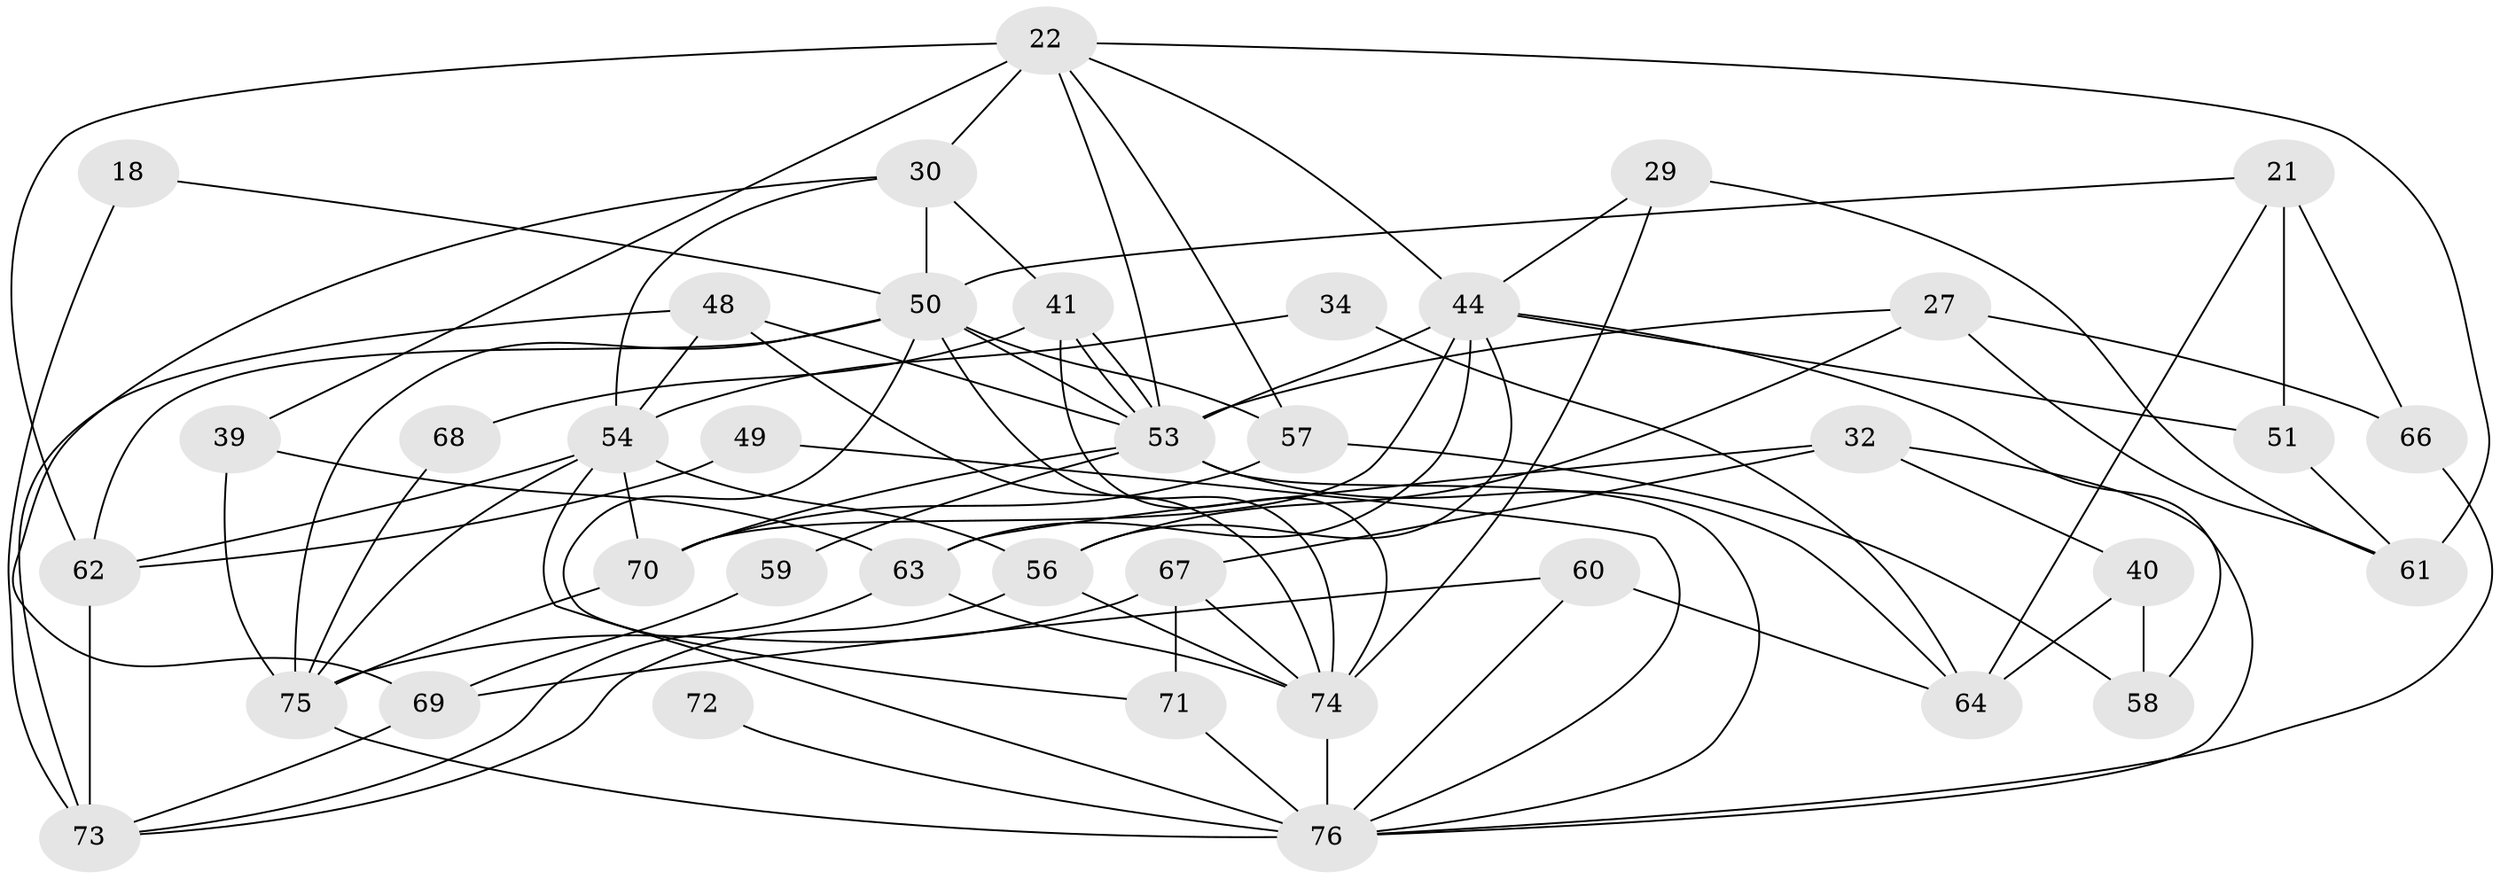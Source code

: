 // original degree distribution, {5: 0.15789473684210525, 3: 0.32894736842105265, 2: 0.10526315789473684, 6: 0.05263157894736842, 4: 0.27631578947368424, 7: 0.05263157894736842, 9: 0.013157894736842105, 8: 0.013157894736842105}
// Generated by graph-tools (version 1.1) at 2025/51/03/09/25 04:51:27]
// undirected, 38 vertices, 88 edges
graph export_dot {
graph [start="1"]
  node [color=gray90,style=filled];
  18;
  21;
  22 [super="+1"];
  27;
  29;
  30 [super="+20"];
  32 [super="+15"];
  34;
  39 [super="+33"];
  40;
  41;
  44 [super="+16+36"];
  48 [super="+45"];
  49;
  50 [super="+23"];
  51;
  53 [super="+52"];
  54 [super="+43"];
  56 [super="+46"];
  57;
  58;
  59;
  60;
  61 [super="+38"];
  62 [super="+12+42"];
  63 [super="+31"];
  64 [super="+37"];
  66 [super="+8"];
  67 [super="+55"];
  68;
  69;
  70 [super="+24+6"];
  71;
  72;
  73 [super="+13"];
  74 [super="+17+47"];
  75 [super="+35+25"];
  76 [super="+19+65"];
  18 -- 73;
  18 -- 50;
  21 -- 66 [weight=2];
  21 -- 51;
  21 -- 50;
  21 -- 64;
  22 -- 57;
  22 -- 39 [weight=2];
  22 -- 61;
  22 -- 44;
  22 -- 53;
  22 -- 62;
  22 -- 30;
  27 -- 61 [weight=2];
  27 -- 66;
  27 -- 53;
  27 -- 56;
  29 -- 44 [weight=2];
  29 -- 61;
  29 -- 74;
  30 -- 69;
  30 -- 50;
  30 -- 54;
  30 -- 41;
  32 -- 67 [weight=2];
  32 -- 63;
  32 -- 76 [weight=2];
  32 -- 40;
  34 -- 64;
  34 -- 54;
  39 -- 63 [weight=3];
  39 -- 75 [weight=2];
  40 -- 58;
  40 -- 64;
  41 -- 53;
  41 -- 53;
  41 -- 68;
  41 -- 74;
  44 -- 63 [weight=3];
  44 -- 70 [weight=2];
  44 -- 58;
  44 -- 51;
  44 -- 53;
  44 -- 56;
  48 -- 73;
  48 -- 54 [weight=2];
  48 -- 53;
  48 -- 74;
  49 -- 76;
  49 -- 62;
  50 -- 75 [weight=2];
  50 -- 71;
  50 -- 62 [weight=2];
  50 -- 57;
  50 -- 53 [weight=2];
  50 -- 74 [weight=2];
  51 -- 61;
  53 -- 76 [weight=2];
  53 -- 64;
  53 -- 70;
  53 -- 59;
  54 -- 56;
  54 -- 70;
  54 -- 75;
  54 -- 76 [weight=2];
  54 -- 62;
  56 -- 73;
  56 -- 74;
  57 -- 58;
  57 -- 70;
  59 -- 69;
  60 -- 69;
  60 -- 76;
  60 -- 64;
  62 -- 73 [weight=2];
  63 -- 74;
  63 -- 73;
  66 -- 76;
  67 -- 71;
  67 -- 75;
  67 -- 74;
  68 -- 75;
  69 -- 73;
  70 -- 75 [weight=3];
  71 -- 76;
  72 -- 76 [weight=2];
  74 -- 76 [weight=2];
  75 -- 76 [weight=2];
}
